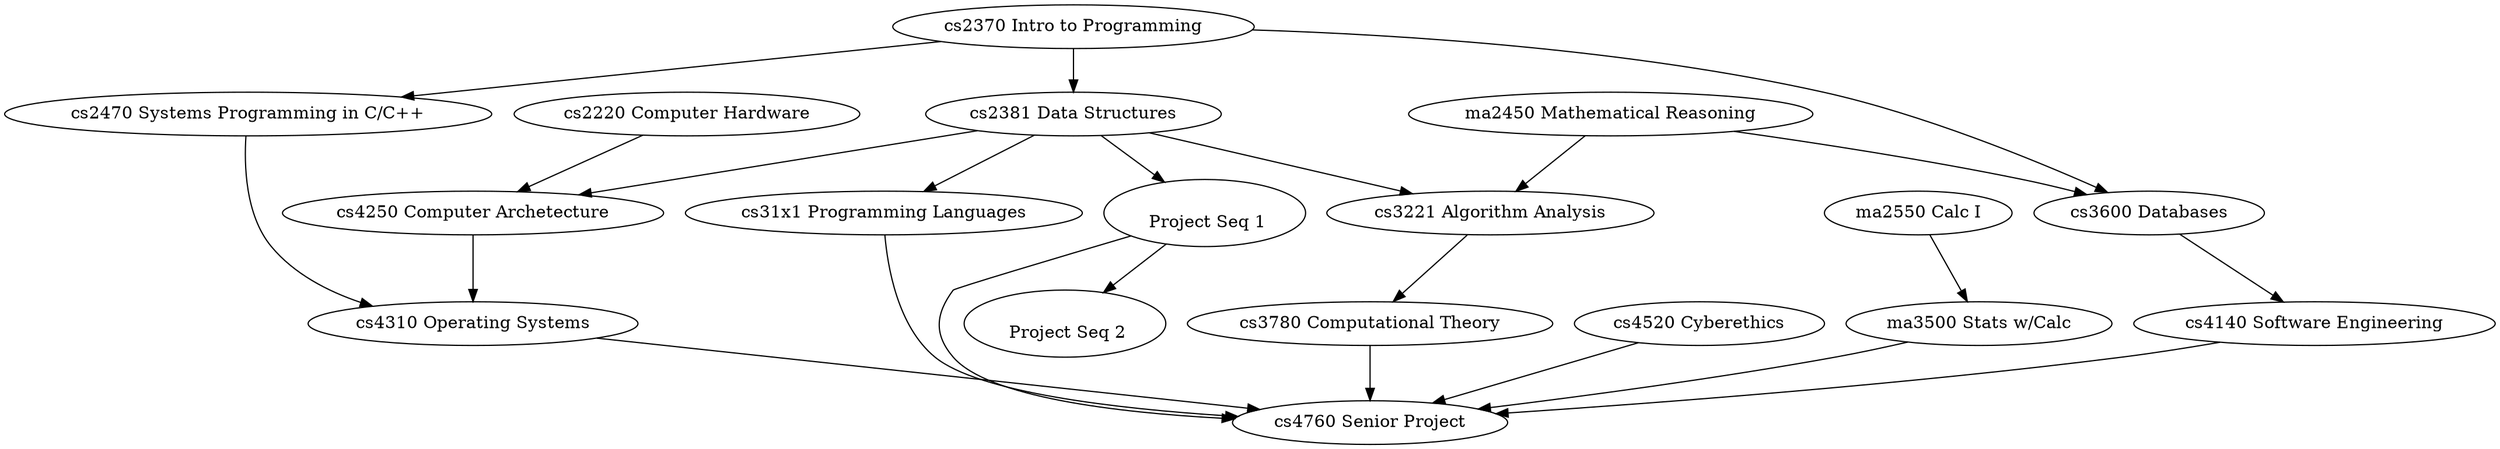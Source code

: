 
digraph {
  // Programming Sequence
  cs2370 [label="\N Intro to Programming"]

  cs2381 [label="\N Data Structures"]
  cs2370 -> cs2381

  cs31x1 [label="\N Programming Languages"]
  cs2381 -> cs31x1

  // Low Level and OS
  cs2220 [label="\N Computer Hardware"]

  cs2470 [label="\N Systems Programming in C/C++"]
  cs2370 -> cs2470

  cs4250 [label="\N Computer Archetecture"]
  cs2220 -> cs4250
  cs2381 -> cs4250

  cs4310 [label="\N Operating Systems"]
  cs4250 -> cs4310
  cs2470 -> cs4310

  // Algo and Theory
  ma2450 [label="\N Mathematical Reasoning"]

  cs3221 [label="\N Algorithm Analysis"]
  cs2381 -> cs3221
  ma2450 -> cs3221

  cs3780 [label="\N Computational Theory"]
  cs3221 -> cs3780

  // Software Design
  cs3600 [label="\N Databases"]
  cs2370 -> cs3600
  ma2450 -> cs3600

  cs4140 [label="\N Software Engineering"]
  cs3600 -> cs4140

  // Ethics
  cs4520 [label="\N Cyberethics"]

  // Math Reqs
  ma2550 [label="\N Calc I"]

  ma3500 [label="\N Stats w/Calc"]
  ma2550 -> ma3500

  // Project Sequence
  cs4xx1 [label="\n Project Seq 1"]
  cs2381 -> cs4xx1

  cs4xx2 [label="\n Project Seq 2"]
  cs4xx1 -> cs4xx2

  // Final Project
  cs4760 [label="\N Senior Project"]
  cs3780 -> cs4760
  cs4310 -> cs4760
  cs4140 -> cs4760
  cs4520 -> cs4760
  ma3500 -> cs4760
  cs31x1 -> cs4760
  cs4xx1 -> cs4760
}

